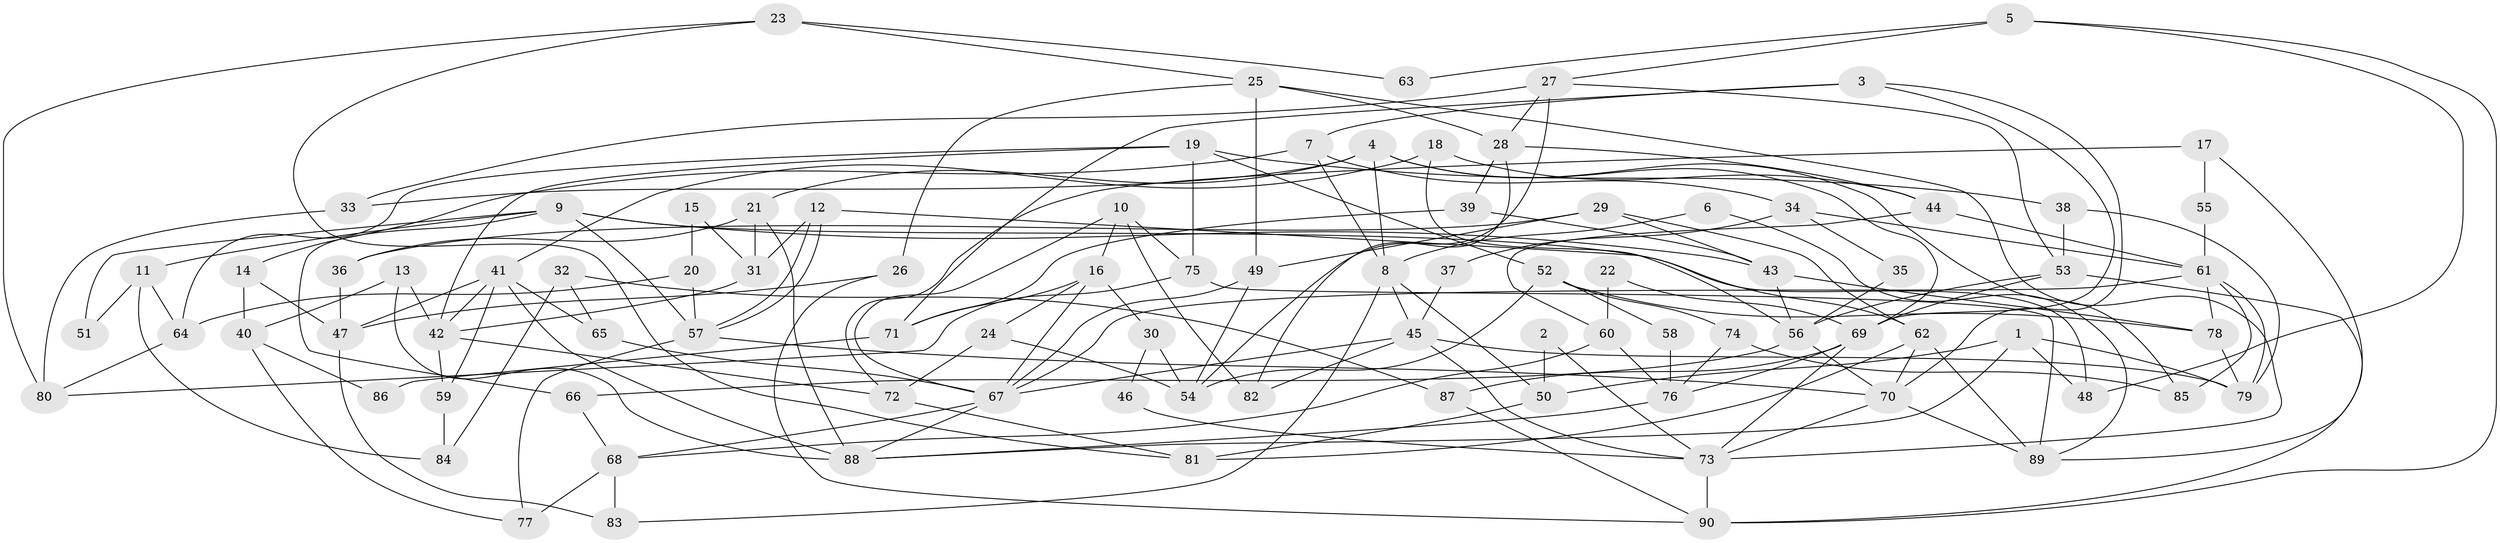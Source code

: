 // coarse degree distribution, {6: 0.1111111111111111, 16: 0.037037037037037035, 8: 0.18518518518518517, 5: 0.1111111111111111, 11: 0.07407407407407407, 3: 0.14814814814814814, 7: 0.07407407407407407, 4: 0.07407407407407407, 14: 0.037037037037037035, 12: 0.037037037037037035, 2: 0.07407407407407407, 9: 0.037037037037037035}
// Generated by graph-tools (version 1.1) at 2025/18/03/04/25 18:18:57]
// undirected, 90 vertices, 180 edges
graph export_dot {
graph [start="1"]
  node [color=gray90,style=filled];
  1;
  2;
  3;
  4;
  5;
  6;
  7;
  8;
  9;
  10;
  11;
  12;
  13;
  14;
  15;
  16;
  17;
  18;
  19;
  20;
  21;
  22;
  23;
  24;
  25;
  26;
  27;
  28;
  29;
  30;
  31;
  32;
  33;
  34;
  35;
  36;
  37;
  38;
  39;
  40;
  41;
  42;
  43;
  44;
  45;
  46;
  47;
  48;
  49;
  50;
  51;
  52;
  53;
  54;
  55;
  56;
  57;
  58;
  59;
  60;
  61;
  62;
  63;
  64;
  65;
  66;
  67;
  68;
  69;
  70;
  71;
  72;
  73;
  74;
  75;
  76;
  77;
  78;
  79;
  80;
  81;
  82;
  83;
  84;
  85;
  86;
  87;
  88;
  89;
  90;
  1 -- 88;
  1 -- 48;
  1 -- 50;
  1 -- 79;
  2 -- 73;
  2 -- 50;
  3 -- 69;
  3 -- 70;
  3 -- 7;
  3 -- 71;
  4 -- 21;
  4 -- 8;
  4 -- 33;
  4 -- 69;
  4 -- 85;
  5 -- 90;
  5 -- 27;
  5 -- 48;
  5 -- 63;
  6 -- 8;
  6 -- 89;
  7 -- 8;
  7 -- 14;
  7 -- 34;
  8 -- 83;
  8 -- 45;
  8 -- 50;
  9 -- 66;
  9 -- 43;
  9 -- 11;
  9 -- 48;
  9 -- 51;
  9 -- 57;
  10 -- 16;
  10 -- 75;
  10 -- 67;
  10 -- 82;
  11 -- 64;
  11 -- 51;
  11 -- 84;
  12 -- 57;
  12 -- 57;
  12 -- 62;
  12 -- 31;
  13 -- 40;
  13 -- 88;
  13 -- 42;
  14 -- 47;
  14 -- 40;
  15 -- 31;
  15 -- 20;
  16 -- 67;
  16 -- 24;
  16 -- 30;
  16 -- 71;
  17 -- 72;
  17 -- 89;
  17 -- 55;
  18 -- 41;
  18 -- 56;
  18 -- 44;
  19 -- 38;
  19 -- 42;
  19 -- 52;
  19 -- 64;
  19 -- 75;
  20 -- 64;
  20 -- 57;
  21 -- 31;
  21 -- 36;
  21 -- 88;
  22 -- 60;
  22 -- 69;
  23 -- 81;
  23 -- 25;
  23 -- 63;
  23 -- 80;
  24 -- 54;
  24 -- 72;
  25 -- 73;
  25 -- 28;
  25 -- 26;
  25 -- 49;
  26 -- 90;
  26 -- 47;
  27 -- 54;
  27 -- 28;
  27 -- 33;
  27 -- 53;
  28 -- 82;
  28 -- 44;
  28 -- 39;
  29 -- 49;
  29 -- 43;
  29 -- 36;
  29 -- 62;
  30 -- 54;
  30 -- 46;
  31 -- 42;
  32 -- 87;
  32 -- 65;
  32 -- 84;
  33 -- 80;
  34 -- 61;
  34 -- 35;
  34 -- 37;
  35 -- 56;
  36 -- 47;
  37 -- 45;
  38 -- 79;
  38 -- 53;
  39 -- 71;
  39 -- 43;
  40 -- 77;
  40 -- 86;
  41 -- 42;
  41 -- 88;
  41 -- 47;
  41 -- 59;
  41 -- 65;
  42 -- 59;
  42 -- 72;
  43 -- 56;
  43 -- 78;
  44 -- 61;
  44 -- 60;
  45 -- 67;
  45 -- 79;
  45 -- 73;
  45 -- 82;
  46 -- 73;
  47 -- 83;
  49 -- 67;
  49 -- 54;
  50 -- 81;
  52 -- 78;
  52 -- 54;
  52 -- 58;
  52 -- 74;
  53 -- 69;
  53 -- 56;
  53 -- 90;
  55 -- 61;
  56 -- 70;
  56 -- 66;
  57 -- 70;
  57 -- 77;
  58 -- 76;
  59 -- 84;
  60 -- 76;
  60 -- 68;
  61 -- 79;
  61 -- 67;
  61 -- 78;
  61 -- 85;
  62 -- 70;
  62 -- 81;
  62 -- 89;
  64 -- 80;
  65 -- 67;
  66 -- 68;
  67 -- 88;
  67 -- 68;
  68 -- 77;
  68 -- 83;
  69 -- 73;
  69 -- 76;
  69 -- 87;
  70 -- 89;
  70 -- 73;
  71 -- 86;
  72 -- 81;
  73 -- 90;
  74 -- 85;
  74 -- 76;
  75 -- 80;
  75 -- 89;
  76 -- 88;
  78 -- 79;
  87 -- 90;
}

